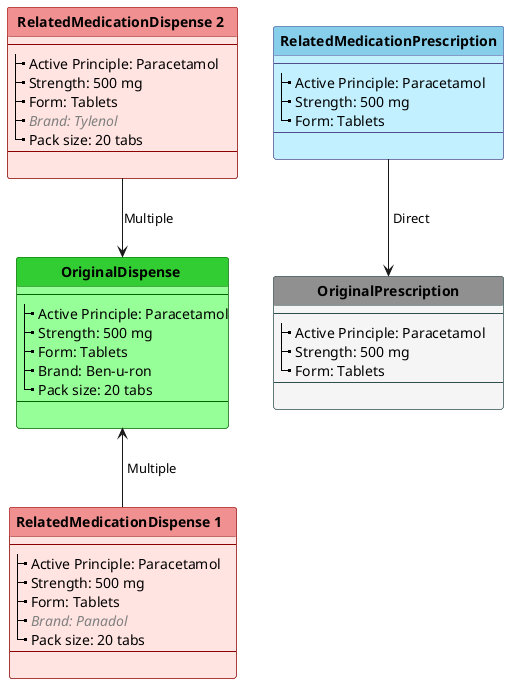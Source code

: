 @startuml
hide stereotype
hide circle
skinparam linetype polyline
skinparam shadowing false


'!pragma graphviz_dot smetana

skinparam class<<S>> {
 BorderColor DarkSlateGray
 BackgroundColor WhiteSmoke
 HeaderBackgroundColor #909090
}

skinparam class<<PhP>> {
 BorderColor #505090
 BackgroundColor APPLICATION
 HeaderBackgroundColor SkyBlue
}



skinparam class<<MP>> {
 BorderColor DarkGreen
 BackgroundColor PHYSICAL
 HeaderBackgroundColor LimeGreen
}


skinparam class<<PMP>> {
 BorderColor DarkRed
 BackgroundColor MistyRose
 HeaderBackgroundColor #f09090
}





    class "**OriginalPrescription**" as S<<S>> {
      --
      |_ Active Principle: Paracetamol     
      |_ Strength: 500 mg    
      |_ Form: Tablets
      --
        
    }

    class " **RelatedMedicationPrescription** " as PhP<<PhP>> {
      --
      |_ Active Principle: Paracetamol
      |_ Strength: 500 mg    
      |_ Form: Tablets
      --
      
    }

    class " **OriginalDispense ** " as MP<<MP>>{
      --
      |_ Active Principle: Paracetamol
      |_ Strength: 500 mg    
      |_ Form: Tablets
      |_ Brand: Ben-u-ron
      |_ Pack size: 20 tabs
      --
      
    }

    class " **RelatedMedicationDispense 1 **  " as PMP<<PMP>>{
      --
      |_ Active Principle: Paracetamol
      |_ Strength: 500 mg    
      |_ Form: Tablets
      |_ <color:gray>//Brand: Panadol//
      |_ Pack size: 20 tabs
      --
     
    }

    class " ** RelatedMedicationDispense 2 **  " as PMP1<<PMP>>{
      --
      |_ Active Principle: Paracetamol
      |_ Strength: 500 mg    
      |_ Form: Tablets
      |_ <color:gray>//Brand: Tylenol//
      |_ Pack size: 20 tabs
      --
      
}


  S <-u- PhP: " Direct"
  
  MP <-u- PMP1: "Multiple"
  MP <-d- PMP: " Multiple"



@enduml
